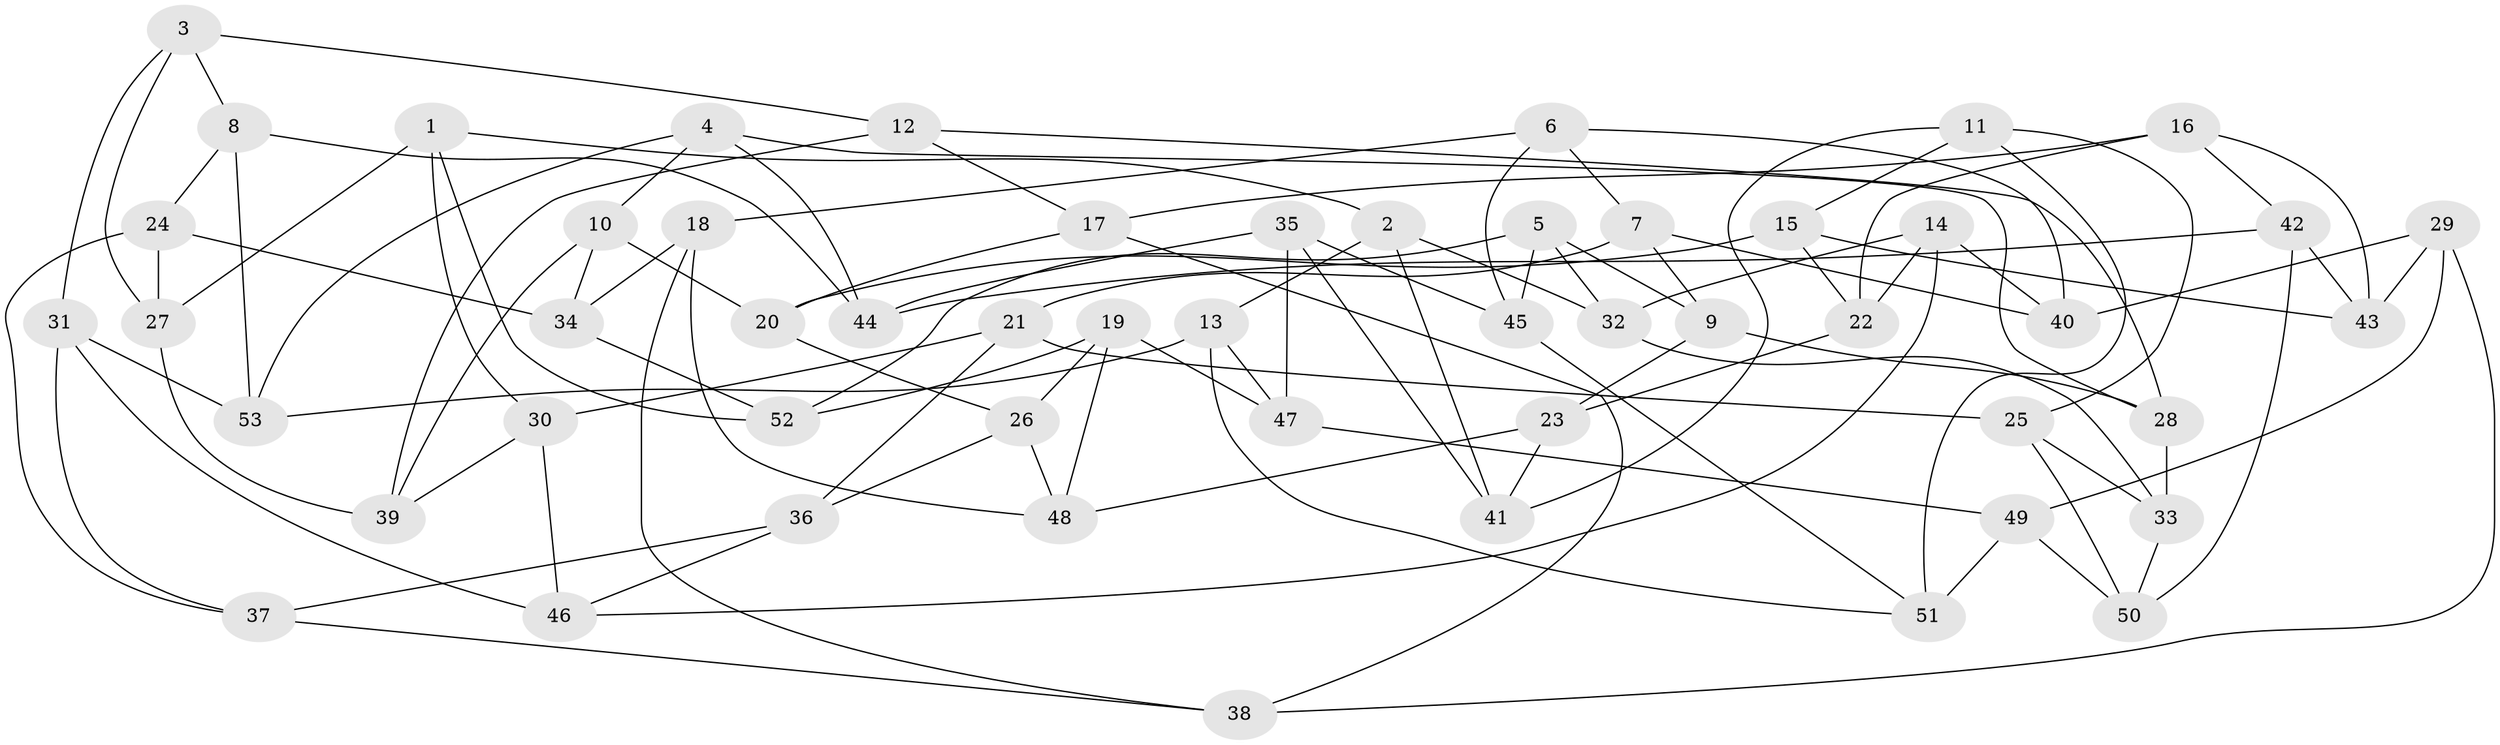 // coarse degree distribution, {4: 0.2903225806451613, 6: 0.3225806451612903, 5: 0.3870967741935484}
// Generated by graph-tools (version 1.1) at 2025/52/02/27/25 19:52:30]
// undirected, 53 vertices, 106 edges
graph export_dot {
graph [start="1"]
  node [color=gray90,style=filled];
  1;
  2;
  3;
  4;
  5;
  6;
  7;
  8;
  9;
  10;
  11;
  12;
  13;
  14;
  15;
  16;
  17;
  18;
  19;
  20;
  21;
  22;
  23;
  24;
  25;
  26;
  27;
  28;
  29;
  30;
  31;
  32;
  33;
  34;
  35;
  36;
  37;
  38;
  39;
  40;
  41;
  42;
  43;
  44;
  45;
  46;
  47;
  48;
  49;
  50;
  51;
  52;
  53;
  1 -- 2;
  1 -- 52;
  1 -- 30;
  1 -- 27;
  2 -- 32;
  2 -- 13;
  2 -- 41;
  3 -- 8;
  3 -- 31;
  3 -- 27;
  3 -- 12;
  4 -- 10;
  4 -- 53;
  4 -- 44;
  4 -- 28;
  5 -- 45;
  5 -- 9;
  5 -- 32;
  5 -- 52;
  6 -- 40;
  6 -- 18;
  6 -- 7;
  6 -- 45;
  7 -- 21;
  7 -- 40;
  7 -- 9;
  8 -- 44;
  8 -- 24;
  8 -- 53;
  9 -- 28;
  9 -- 23;
  10 -- 20;
  10 -- 34;
  10 -- 39;
  11 -- 51;
  11 -- 15;
  11 -- 25;
  11 -- 41;
  12 -- 17;
  12 -- 39;
  12 -- 28;
  13 -- 51;
  13 -- 47;
  13 -- 53;
  14 -- 40;
  14 -- 22;
  14 -- 32;
  14 -- 46;
  15 -- 20;
  15 -- 43;
  15 -- 22;
  16 -- 22;
  16 -- 43;
  16 -- 17;
  16 -- 42;
  17 -- 38;
  17 -- 20;
  18 -- 38;
  18 -- 48;
  18 -- 34;
  19 -- 26;
  19 -- 48;
  19 -- 52;
  19 -- 47;
  20 -- 26;
  21 -- 30;
  21 -- 36;
  21 -- 25;
  22 -- 23;
  23 -- 41;
  23 -- 48;
  24 -- 37;
  24 -- 27;
  24 -- 34;
  25 -- 33;
  25 -- 50;
  26 -- 48;
  26 -- 36;
  27 -- 39;
  28 -- 33;
  29 -- 49;
  29 -- 43;
  29 -- 38;
  29 -- 40;
  30 -- 39;
  30 -- 46;
  31 -- 53;
  31 -- 37;
  31 -- 46;
  32 -- 33;
  33 -- 50;
  34 -- 52;
  35 -- 41;
  35 -- 44;
  35 -- 47;
  35 -- 45;
  36 -- 37;
  36 -- 46;
  37 -- 38;
  42 -- 50;
  42 -- 43;
  42 -- 44;
  45 -- 51;
  47 -- 49;
  49 -- 51;
  49 -- 50;
}

